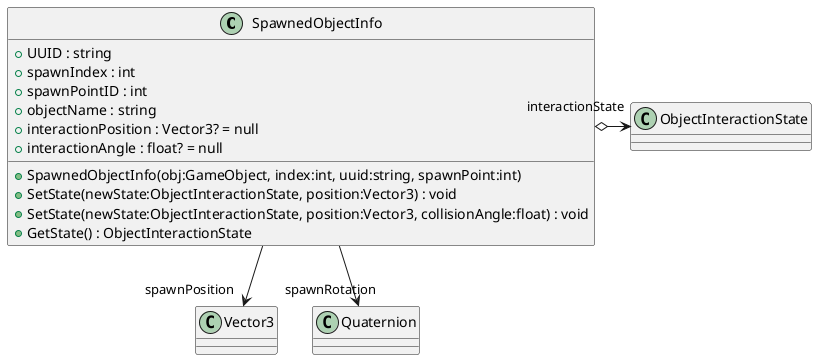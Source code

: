 @startuml
class SpawnedObjectInfo {
    + UUID : string
    + spawnIndex : int
    + spawnPointID : int
    + objectName : string
    + interactionPosition : Vector3? = null
    + interactionAngle : float? = null
    + SpawnedObjectInfo(obj:GameObject, index:int, uuid:string, spawnPoint:int)
    + SetState(newState:ObjectInteractionState, position:Vector3) : void
    + SetState(newState:ObjectInteractionState, position:Vector3, collisionAngle:float) : void
    + GetState() : ObjectInteractionState
}
SpawnedObjectInfo --> "spawnPosition" Vector3
SpawnedObjectInfo --> "spawnRotation" Quaternion
SpawnedObjectInfo o-> "interactionState" ObjectInteractionState
@enduml
